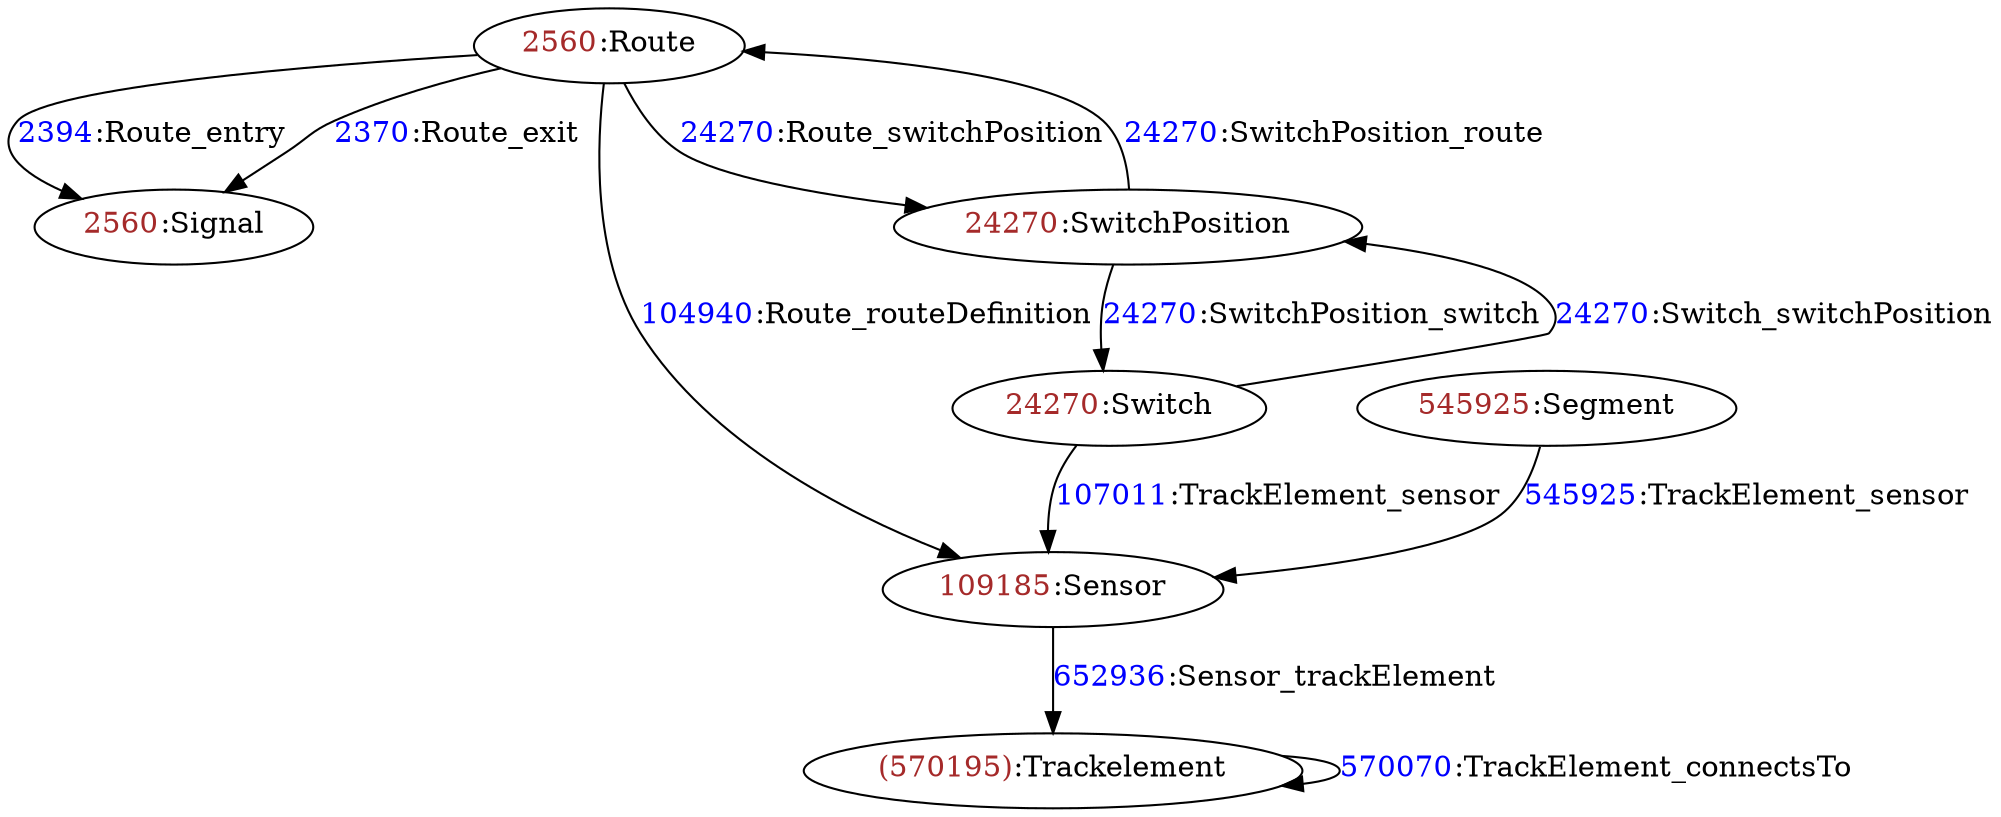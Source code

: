 digraph instanceCard {
"2560:Signal" [label=<<FONT color="brown">2560</FONT>:Signal>]
"2560:Route" [label=<<FONT color="brown">2560</FONT>:Route>]
"109185:Sensor" [label=<<FONT color="brown">109185</FONT>:Sensor>]
"(570195):Trackelement" [label=<<FONT color="brown">(570195)</FONT>:Trackelement>]
"545925:Segment" [label=<<FONT color="brown">545925</FONT>:Segment>]
"24270:Switch" [label=<<FONT color="brown">24270</FONT>:Switch>]
"24270:SwitchPosition" [label=<<FONT color="brown">24270</FONT>:SwitchPosition>]
"2560:Route"->"2560:Signal"[label=<<FONT color="blue">2394</FONT>:Route_entry>]
"2560:Route"->"2560:Signal"[label=<<FONT color="blue">2370</FONT>:Route_exit>]
"2560:Route"->"109185:Sensor"[label=<<FONT color="blue">104940</FONT>:Route_routeDefinition>]
"2560:Route"->"24270:SwitchPosition"[label=<<FONT color="blue">24270</FONT>:Route_switchPosition>]
"109185:Sensor"->"(570195):Trackelement"[label=<<FONT color="blue">652936</FONT>:Sensor_trackElement>]
"(570195):Trackelement"->"(570195):Trackelement"[label=<<FONT color="blue">570070</FONT>:TrackElement_connectsTo>]
"545925:Segment"->"109185:Sensor"[label=<<FONT color="blue">545925</FONT>:TrackElement_sensor>]
"24270:Switch"->"109185:Sensor"[label=<<FONT color="blue">107011</FONT>:TrackElement_sensor>]
"24270:Switch"->"24270:SwitchPosition"[label=<<FONT color="blue">24270</FONT>:Switch_switchPosition>]
"24270:SwitchPosition"->"24270:Switch"[label=<<FONT color="blue">24270</FONT>:SwitchPosition_switch>]
"24270:SwitchPosition"->"2560:Route"[label=<<FONT color="blue">24270</FONT>:SwitchPosition_route>]
}